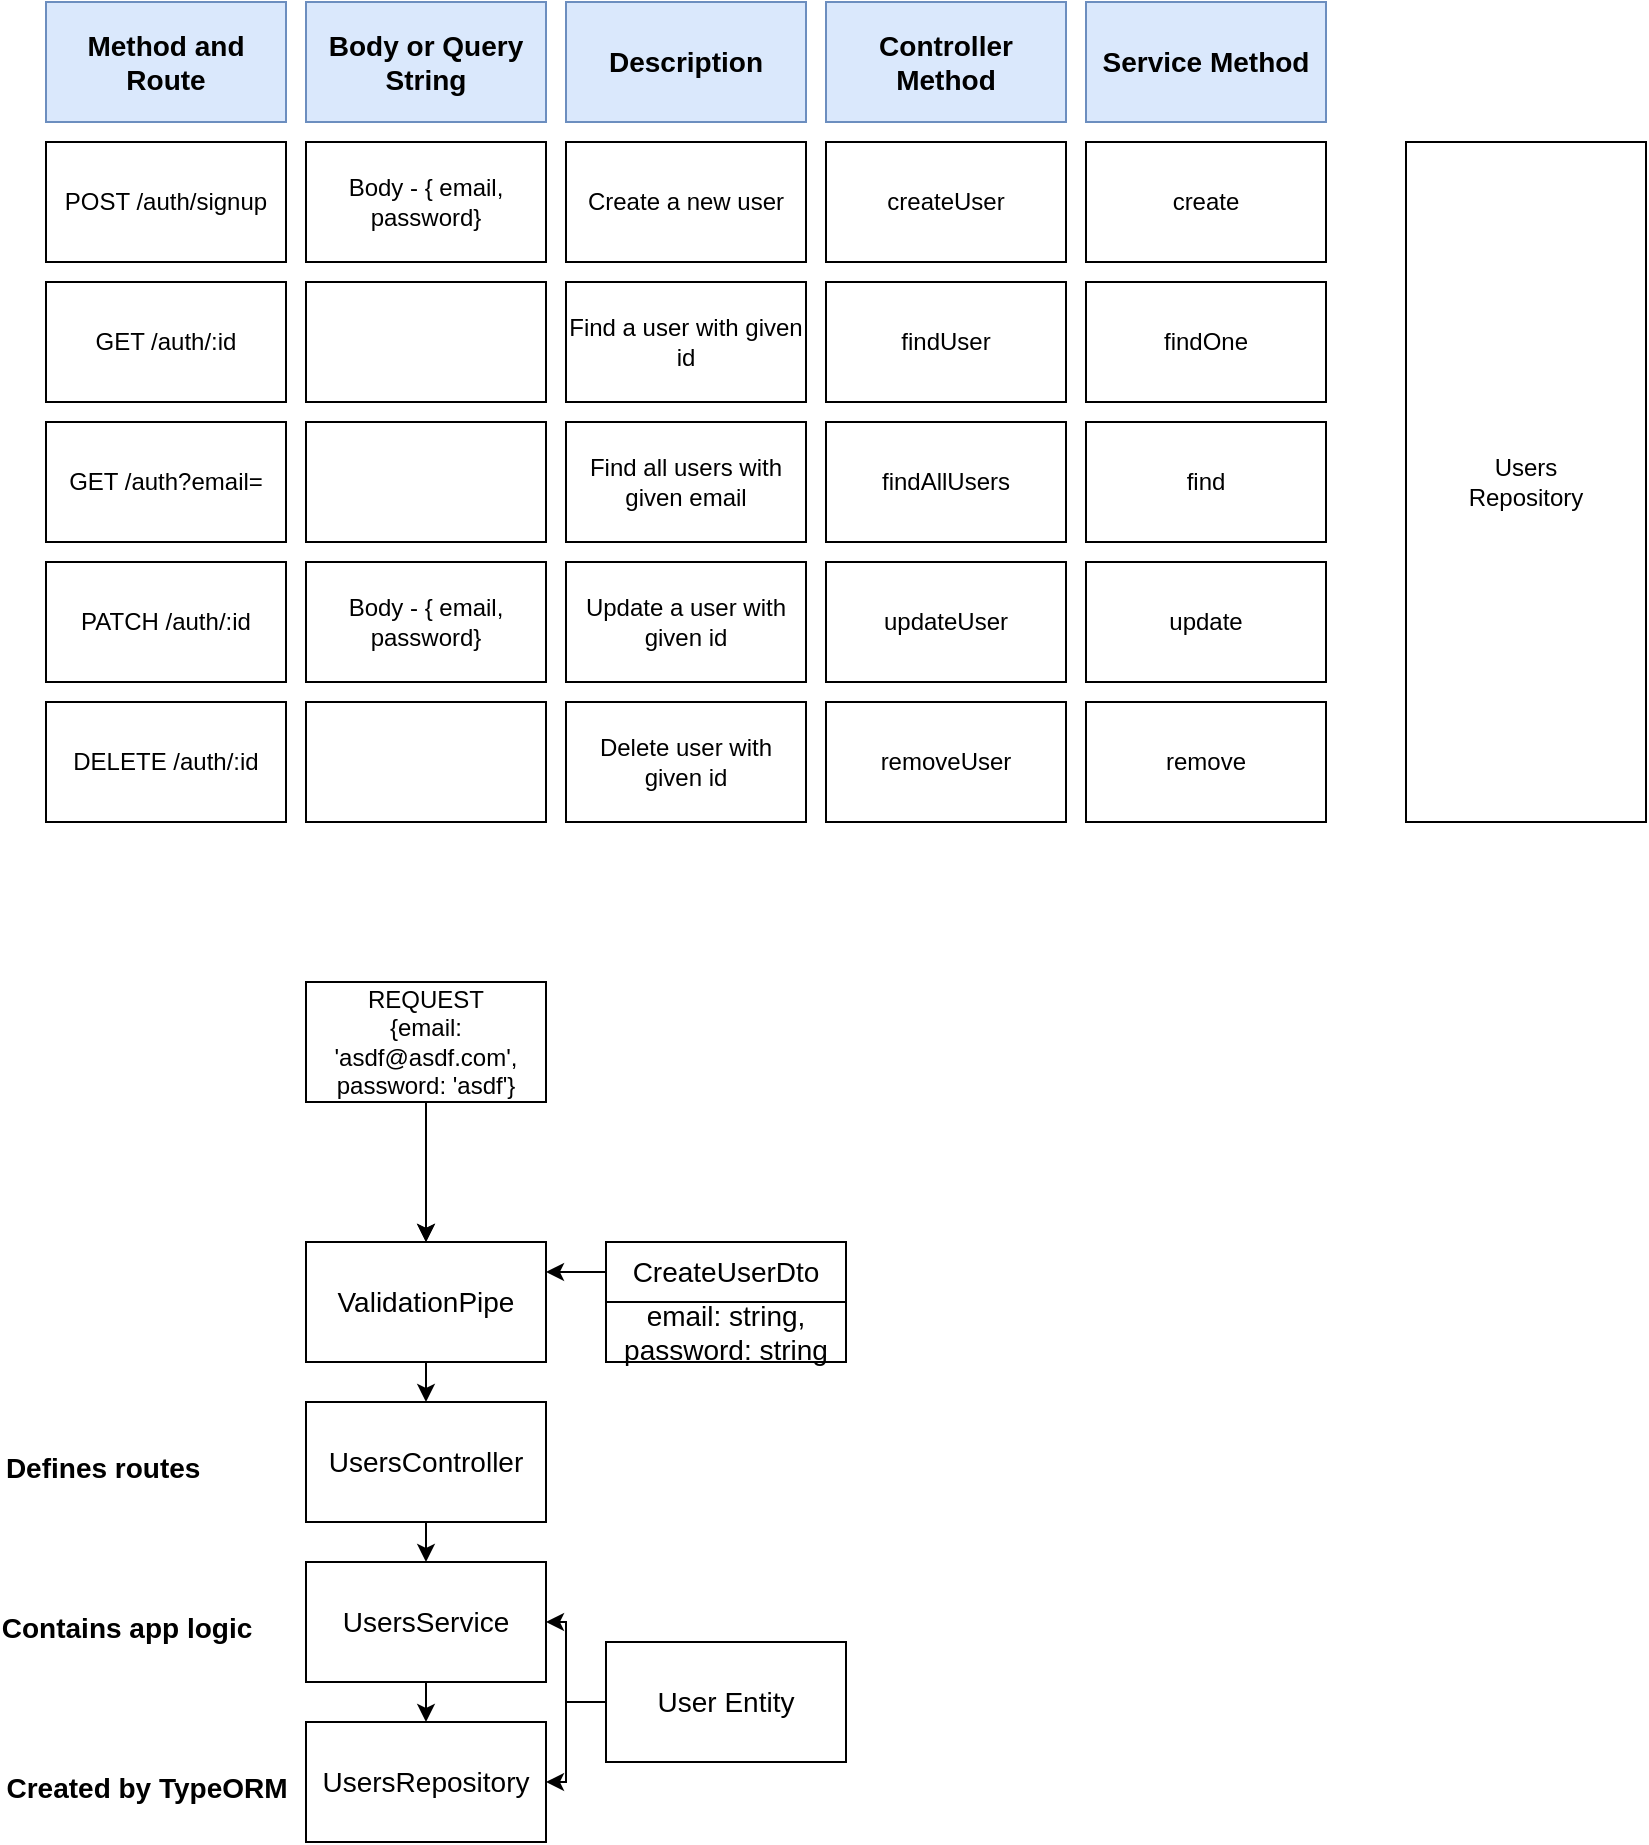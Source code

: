 <mxfile version="20.2.2" type="github">
  <diagram id="zvHFClSib5flitL1GLly" name="페이지-1">
    <mxGraphModel dx="1038" dy="547" grid="1" gridSize="10" guides="1" tooltips="1" connect="1" arrows="1" fold="1" page="1" pageScale="1" pageWidth="827" pageHeight="1169" math="0" shadow="0">
      <root>
        <mxCell id="0" />
        <mxCell id="1" parent="0" />
        <mxCell id="-xXiKdmYta9QCQVY3w8O-1" value="Method and Route&lt;br style=&quot;font-size: 14px;&quot;&gt;" style="rounded=0;whiteSpace=wrap;html=1;fillColor=#dae8fc;strokeColor=#6c8ebf;fontSize=14;fontStyle=1" vertex="1" parent="1">
          <mxGeometry x="40" y="80" width="120" height="60" as="geometry" />
        </mxCell>
        <mxCell id="-xXiKdmYta9QCQVY3w8O-2" value="Body or Query String" style="rounded=0;whiteSpace=wrap;html=1;fillColor=#dae8fc;strokeColor=#6c8ebf;fontSize=14;fontStyle=1" vertex="1" parent="1">
          <mxGeometry x="170" y="80" width="120" height="60" as="geometry" />
        </mxCell>
        <mxCell id="-xXiKdmYta9QCQVY3w8O-3" value="Description" style="rounded=0;whiteSpace=wrap;html=1;fillColor=#dae8fc;strokeColor=#6c8ebf;fontSize=14;fontStyle=1" vertex="1" parent="1">
          <mxGeometry x="300" y="80" width="120" height="60" as="geometry" />
        </mxCell>
        <mxCell id="-xXiKdmYta9QCQVY3w8O-4" value="Controller Method" style="rounded=0;whiteSpace=wrap;html=1;fillColor=#dae8fc;strokeColor=#6c8ebf;fontSize=14;fontStyle=1" vertex="1" parent="1">
          <mxGeometry x="430" y="80" width="120" height="60" as="geometry" />
        </mxCell>
        <mxCell id="-xXiKdmYta9QCQVY3w8O-5" value="Service&amp;nbsp;Method" style="rounded=0;whiteSpace=wrap;html=1;fillColor=#dae8fc;strokeColor=#6c8ebf;fontSize=14;fontStyle=1" vertex="1" parent="1">
          <mxGeometry x="560" y="80" width="120" height="60" as="geometry" />
        </mxCell>
        <mxCell id="-xXiKdmYta9QCQVY3w8O-6" value="POST /auth/signup&lt;br style=&quot;font-size: 12px;&quot;&gt;" style="rounded=0;whiteSpace=wrap;html=1;fontSize=12;" vertex="1" parent="1">
          <mxGeometry x="40" y="150" width="120" height="60" as="geometry" />
        </mxCell>
        <mxCell id="-xXiKdmYta9QCQVY3w8O-7" value="GET /auth/:id" style="rounded=0;whiteSpace=wrap;html=1;fontSize=12;" vertex="1" parent="1">
          <mxGeometry x="40" y="220" width="120" height="60" as="geometry" />
        </mxCell>
        <mxCell id="-xXiKdmYta9QCQVY3w8O-8" value="GET /auth?email=" style="rounded=0;whiteSpace=wrap;html=1;fontSize=12;" vertex="1" parent="1">
          <mxGeometry x="40" y="290" width="120" height="60" as="geometry" />
        </mxCell>
        <mxCell id="-xXiKdmYta9QCQVY3w8O-9" value="PATCH /auth/:id" style="rounded=0;whiteSpace=wrap;html=1;fontSize=12;" vertex="1" parent="1">
          <mxGeometry x="40" y="360" width="120" height="60" as="geometry" />
        </mxCell>
        <mxCell id="-xXiKdmYta9QCQVY3w8O-10" value="DELETE /auth/:id" style="rounded=0;whiteSpace=wrap;html=1;fontSize=12;" vertex="1" parent="1">
          <mxGeometry x="40" y="430" width="120" height="60" as="geometry" />
        </mxCell>
        <mxCell id="-xXiKdmYta9QCQVY3w8O-11" value="Body - { email, password}" style="rounded=0;whiteSpace=wrap;html=1;fontSize=12;" vertex="1" parent="1">
          <mxGeometry x="170" y="150" width="120" height="60" as="geometry" />
        </mxCell>
        <mxCell id="-xXiKdmYta9QCQVY3w8O-12" value="" style="rounded=0;whiteSpace=wrap;html=1;fontSize=12;" vertex="1" parent="1">
          <mxGeometry x="170" y="220" width="120" height="60" as="geometry" />
        </mxCell>
        <mxCell id="-xXiKdmYta9QCQVY3w8O-13" value="" style="rounded=0;whiteSpace=wrap;html=1;fontSize=12;" vertex="1" parent="1">
          <mxGeometry x="170" y="290" width="120" height="60" as="geometry" />
        </mxCell>
        <mxCell id="-xXiKdmYta9QCQVY3w8O-14" value="Body - { email, password}" style="rounded=0;whiteSpace=wrap;html=1;fontSize=12;" vertex="1" parent="1">
          <mxGeometry x="170" y="360" width="120" height="60" as="geometry" />
        </mxCell>
        <mxCell id="-xXiKdmYta9QCQVY3w8O-15" value="" style="rounded=0;whiteSpace=wrap;html=1;fontSize=12;" vertex="1" parent="1">
          <mxGeometry x="170" y="430" width="120" height="60" as="geometry" />
        </mxCell>
        <mxCell id="-xXiKdmYta9QCQVY3w8O-16" value="Create a new user" style="rounded=0;whiteSpace=wrap;html=1;fontSize=12;" vertex="1" parent="1">
          <mxGeometry x="300" y="150" width="120" height="60" as="geometry" />
        </mxCell>
        <mxCell id="-xXiKdmYta9QCQVY3w8O-17" value="Find a user with given id" style="rounded=0;whiteSpace=wrap;html=1;fontSize=12;" vertex="1" parent="1">
          <mxGeometry x="300" y="220" width="120" height="60" as="geometry" />
        </mxCell>
        <mxCell id="-xXiKdmYta9QCQVY3w8O-18" value="Find all users with given email" style="rounded=0;whiteSpace=wrap;html=1;fontSize=12;" vertex="1" parent="1">
          <mxGeometry x="300" y="290" width="120" height="60" as="geometry" />
        </mxCell>
        <mxCell id="-xXiKdmYta9QCQVY3w8O-19" value="Update a user with given id" style="rounded=0;whiteSpace=wrap;html=1;fontSize=12;" vertex="1" parent="1">
          <mxGeometry x="300" y="360" width="120" height="60" as="geometry" />
        </mxCell>
        <mxCell id="-xXiKdmYta9QCQVY3w8O-20" value="Delete user with given id" style="rounded=0;whiteSpace=wrap;html=1;fontSize=12;" vertex="1" parent="1">
          <mxGeometry x="300" y="430" width="120" height="60" as="geometry" />
        </mxCell>
        <mxCell id="-xXiKdmYta9QCQVY3w8O-21" value="createUser" style="rounded=0;whiteSpace=wrap;html=1;fontSize=12;" vertex="1" parent="1">
          <mxGeometry x="430" y="150" width="120" height="60" as="geometry" />
        </mxCell>
        <mxCell id="-xXiKdmYta9QCQVY3w8O-22" value="findUser" style="rounded=0;whiteSpace=wrap;html=1;fontSize=12;" vertex="1" parent="1">
          <mxGeometry x="430" y="220" width="120" height="60" as="geometry" />
        </mxCell>
        <mxCell id="-xXiKdmYta9QCQVY3w8O-23" value="findAllUsers" style="rounded=0;whiteSpace=wrap;html=1;fontSize=12;" vertex="1" parent="1">
          <mxGeometry x="430" y="290" width="120" height="60" as="geometry" />
        </mxCell>
        <mxCell id="-xXiKdmYta9QCQVY3w8O-24" value="updateUser" style="rounded=0;whiteSpace=wrap;html=1;fontSize=12;" vertex="1" parent="1">
          <mxGeometry x="430" y="360" width="120" height="60" as="geometry" />
        </mxCell>
        <mxCell id="-xXiKdmYta9QCQVY3w8O-25" value="removeUser" style="rounded=0;whiteSpace=wrap;html=1;fontSize=12;" vertex="1" parent="1">
          <mxGeometry x="430" y="430" width="120" height="60" as="geometry" />
        </mxCell>
        <mxCell id="-xXiKdmYta9QCQVY3w8O-26" value="create" style="rounded=0;whiteSpace=wrap;html=1;fontSize=12;" vertex="1" parent="1">
          <mxGeometry x="560" y="150" width="120" height="60" as="geometry" />
        </mxCell>
        <mxCell id="-xXiKdmYta9QCQVY3w8O-27" value="findOne" style="rounded=0;whiteSpace=wrap;html=1;fontSize=12;" vertex="1" parent="1">
          <mxGeometry x="560" y="220" width="120" height="60" as="geometry" />
        </mxCell>
        <mxCell id="-xXiKdmYta9QCQVY3w8O-28" value="find" style="rounded=0;whiteSpace=wrap;html=1;fontSize=12;" vertex="1" parent="1">
          <mxGeometry x="560" y="290" width="120" height="60" as="geometry" />
        </mxCell>
        <mxCell id="-xXiKdmYta9QCQVY3w8O-29" value="update" style="rounded=0;whiteSpace=wrap;html=1;fontSize=12;" vertex="1" parent="1">
          <mxGeometry x="560" y="360" width="120" height="60" as="geometry" />
        </mxCell>
        <mxCell id="-xXiKdmYta9QCQVY3w8O-30" value="remove" style="rounded=0;whiteSpace=wrap;html=1;fontSize=12;" vertex="1" parent="1">
          <mxGeometry x="560" y="430" width="120" height="60" as="geometry" />
        </mxCell>
        <mxCell id="-xXiKdmYta9QCQVY3w8O-31" value="Users&lt;br&gt;Repository" style="rounded=0;whiteSpace=wrap;html=1;fontSize=12;" vertex="1" parent="1">
          <mxGeometry x="720" y="150" width="120" height="340" as="geometry" />
        </mxCell>
        <mxCell id="-xXiKdmYta9QCQVY3w8O-39" style="edgeStyle=orthogonalEdgeStyle;rounded=0;orthogonalLoop=1;jettySize=auto;html=1;exitX=0.5;exitY=1;exitDx=0;exitDy=0;entryX=0.5;entryY=0;entryDx=0;entryDy=0;fontSize=14;" edge="1" parent="1" target="-xXiKdmYta9QCQVY3w8O-33">
          <mxGeometry relative="1" as="geometry">
            <mxPoint x="230" y="690" as="sourcePoint" />
          </mxGeometry>
        </mxCell>
        <mxCell id="-xXiKdmYta9QCQVY3w8O-40" style="edgeStyle=orthogonalEdgeStyle;rounded=0;orthogonalLoop=1;jettySize=auto;html=1;exitX=0.5;exitY=1;exitDx=0;exitDy=0;entryX=0.5;entryY=0;entryDx=0;entryDy=0;fontSize=12;" edge="1" parent="1" source="-xXiKdmYta9QCQVY3w8O-32" target="-xXiKdmYta9QCQVY3w8O-33">
          <mxGeometry relative="1" as="geometry" />
        </mxCell>
        <mxCell id="-xXiKdmYta9QCQVY3w8O-32" value="REQUEST&lt;br&gt;{email: &#39;asdf@asdf.com&#39;,&lt;br&gt;password: &#39;asdf&#39;}" style="rounded=0;whiteSpace=wrap;html=1;fontSize=12;" vertex="1" parent="1">
          <mxGeometry x="170" y="570" width="120" height="60" as="geometry" />
        </mxCell>
        <mxCell id="-xXiKdmYta9QCQVY3w8O-41" style="edgeStyle=orthogonalEdgeStyle;rounded=0;orthogonalLoop=1;jettySize=auto;html=1;exitX=0.5;exitY=1;exitDx=0;exitDy=0;entryX=0.5;entryY=0;entryDx=0;entryDy=0;fontSize=14;" edge="1" parent="1" source="-xXiKdmYta9QCQVY3w8O-33" target="-xXiKdmYta9QCQVY3w8O-35">
          <mxGeometry relative="1" as="geometry" />
        </mxCell>
        <mxCell id="-xXiKdmYta9QCQVY3w8O-33" value="ValidationPipe" style="rounded=0;whiteSpace=wrap;html=1;fontSize=14;" vertex="1" parent="1">
          <mxGeometry x="170" y="700" width="120" height="60" as="geometry" />
        </mxCell>
        <mxCell id="-xXiKdmYta9QCQVY3w8O-49" style="edgeStyle=orthogonalEdgeStyle;rounded=0;orthogonalLoop=1;jettySize=auto;html=1;exitX=0;exitY=0.5;exitDx=0;exitDy=0;entryX=1;entryY=0.25;entryDx=0;entryDy=0;fontSize=14;" edge="1" parent="1" source="-xXiKdmYta9QCQVY3w8O-34" target="-xXiKdmYta9QCQVY3w8O-33">
          <mxGeometry relative="1" as="geometry" />
        </mxCell>
        <mxCell id="-xXiKdmYta9QCQVY3w8O-34" value="CreateUserDto" style="rounded=0;whiteSpace=wrap;html=1;fontSize=14;" vertex="1" parent="1">
          <mxGeometry x="320" y="700" width="120" height="30" as="geometry" />
        </mxCell>
        <mxCell id="-xXiKdmYta9QCQVY3w8O-42" style="edgeStyle=orthogonalEdgeStyle;rounded=0;orthogonalLoop=1;jettySize=auto;html=1;exitX=0.5;exitY=1;exitDx=0;exitDy=0;entryX=0.5;entryY=0;entryDx=0;entryDy=0;fontSize=14;" edge="1" parent="1" source="-xXiKdmYta9QCQVY3w8O-35" target="-xXiKdmYta9QCQVY3w8O-36">
          <mxGeometry relative="1" as="geometry" />
        </mxCell>
        <mxCell id="-xXiKdmYta9QCQVY3w8O-35" value="UsersController" style="rounded=0;whiteSpace=wrap;html=1;fontSize=14;" vertex="1" parent="1">
          <mxGeometry x="170" y="780" width="120" height="60" as="geometry" />
        </mxCell>
        <mxCell id="-xXiKdmYta9QCQVY3w8O-43" style="edgeStyle=orthogonalEdgeStyle;rounded=0;orthogonalLoop=1;jettySize=auto;html=1;exitX=0.5;exitY=1;exitDx=0;exitDy=0;entryX=0.5;entryY=0;entryDx=0;entryDy=0;fontSize=14;" edge="1" parent="1" source="-xXiKdmYta9QCQVY3w8O-36" target="-xXiKdmYta9QCQVY3w8O-37">
          <mxGeometry relative="1" as="geometry" />
        </mxCell>
        <mxCell id="-xXiKdmYta9QCQVY3w8O-36" value="UsersService" style="rounded=0;whiteSpace=wrap;html=1;fontSize=14;" vertex="1" parent="1">
          <mxGeometry x="170" y="860" width="120" height="60" as="geometry" />
        </mxCell>
        <mxCell id="-xXiKdmYta9QCQVY3w8O-37" value="UsersRepository" style="rounded=0;whiteSpace=wrap;html=1;fontSize=14;" vertex="1" parent="1">
          <mxGeometry x="170" y="940" width="120" height="60" as="geometry" />
        </mxCell>
        <mxCell id="-xXiKdmYta9QCQVY3w8O-44" style="edgeStyle=orthogonalEdgeStyle;rounded=0;orthogonalLoop=1;jettySize=auto;html=1;exitX=0;exitY=0.5;exitDx=0;exitDy=0;entryX=1;entryY=0.5;entryDx=0;entryDy=0;fontSize=14;" edge="1" parent="1" source="-xXiKdmYta9QCQVY3w8O-38" target="-xXiKdmYta9QCQVY3w8O-36">
          <mxGeometry relative="1" as="geometry" />
        </mxCell>
        <mxCell id="-xXiKdmYta9QCQVY3w8O-46" style="edgeStyle=orthogonalEdgeStyle;rounded=0;orthogonalLoop=1;jettySize=auto;html=1;exitX=0;exitY=0.5;exitDx=0;exitDy=0;entryX=1;entryY=0.5;entryDx=0;entryDy=0;fontSize=14;" edge="1" parent="1" source="-xXiKdmYta9QCQVY3w8O-38" target="-xXiKdmYta9QCQVY3w8O-37">
          <mxGeometry relative="1" as="geometry" />
        </mxCell>
        <mxCell id="-xXiKdmYta9QCQVY3w8O-38" value="User Entity" style="rounded=0;whiteSpace=wrap;html=1;fontSize=14;" vertex="1" parent="1">
          <mxGeometry x="320" y="900" width="120" height="60" as="geometry" />
        </mxCell>
        <mxCell id="-xXiKdmYta9QCQVY3w8O-47" style="edgeStyle=orthogonalEdgeStyle;rounded=0;orthogonalLoop=1;jettySize=auto;html=1;exitX=0.5;exitY=1;exitDx=0;exitDy=0;fontSize=14;" edge="1" parent="1" source="-xXiKdmYta9QCQVY3w8O-34" target="-xXiKdmYta9QCQVY3w8O-34">
          <mxGeometry relative="1" as="geometry" />
        </mxCell>
        <mxCell id="-xXiKdmYta9QCQVY3w8O-48" value="email: string,&lt;br style=&quot;font-size: 14px;&quot;&gt;password: string" style="rounded=0;whiteSpace=wrap;html=1;fontSize=14;" vertex="1" parent="1">
          <mxGeometry x="320" y="730" width="120" height="30" as="geometry" />
        </mxCell>
        <mxCell id="-xXiKdmYta9QCQVY3w8O-50" value="&lt;font style=&quot;font-size: 14px;&quot;&gt;Defines routes&amp;nbsp;&lt;/font&gt;" style="text;strokeColor=none;fillColor=none;html=1;fontSize=24;fontStyle=1;verticalAlign=middle;align=center;" vertex="1" parent="1">
          <mxGeometry x="20" y="790" width="100" height="40" as="geometry" />
        </mxCell>
        <mxCell id="-xXiKdmYta9QCQVY3w8O-51" value="&lt;span style=&quot;font-size: 14px;&quot;&gt;Contains app logic&lt;br&gt;&lt;/span&gt;" style="text;strokeColor=none;fillColor=none;html=1;fontSize=24;fontStyle=1;verticalAlign=middle;align=center;" vertex="1" parent="1">
          <mxGeometry x="30" y="870" width="100" height="40" as="geometry" />
        </mxCell>
        <mxCell id="-xXiKdmYta9QCQVY3w8O-52" value="&lt;span style=&quot;font-size: 14px;&quot;&gt;Created by TypeORM&lt;br&gt;&lt;/span&gt;" style="text;strokeColor=none;fillColor=none;html=1;fontSize=24;fontStyle=1;verticalAlign=middle;align=center;" vertex="1" parent="1">
          <mxGeometry x="40" y="950" width="100" height="40" as="geometry" />
        </mxCell>
      </root>
    </mxGraphModel>
  </diagram>
</mxfile>
